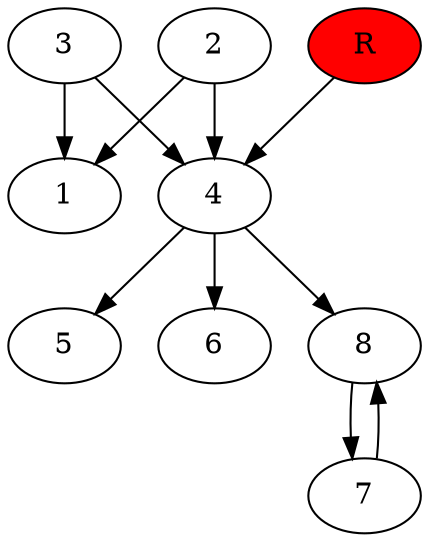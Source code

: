 digraph prb31357 {
	1
	2
	3
	4
	5
	6
	7
	8
	R [fillcolor="#ff0000" style=filled]
	2 -> 1
	2 -> 4
	3 -> 1
	3 -> 4
	4 -> 5
	4 -> 6
	4 -> 8
	7 -> 8
	8 -> 7
	R -> 4
}
